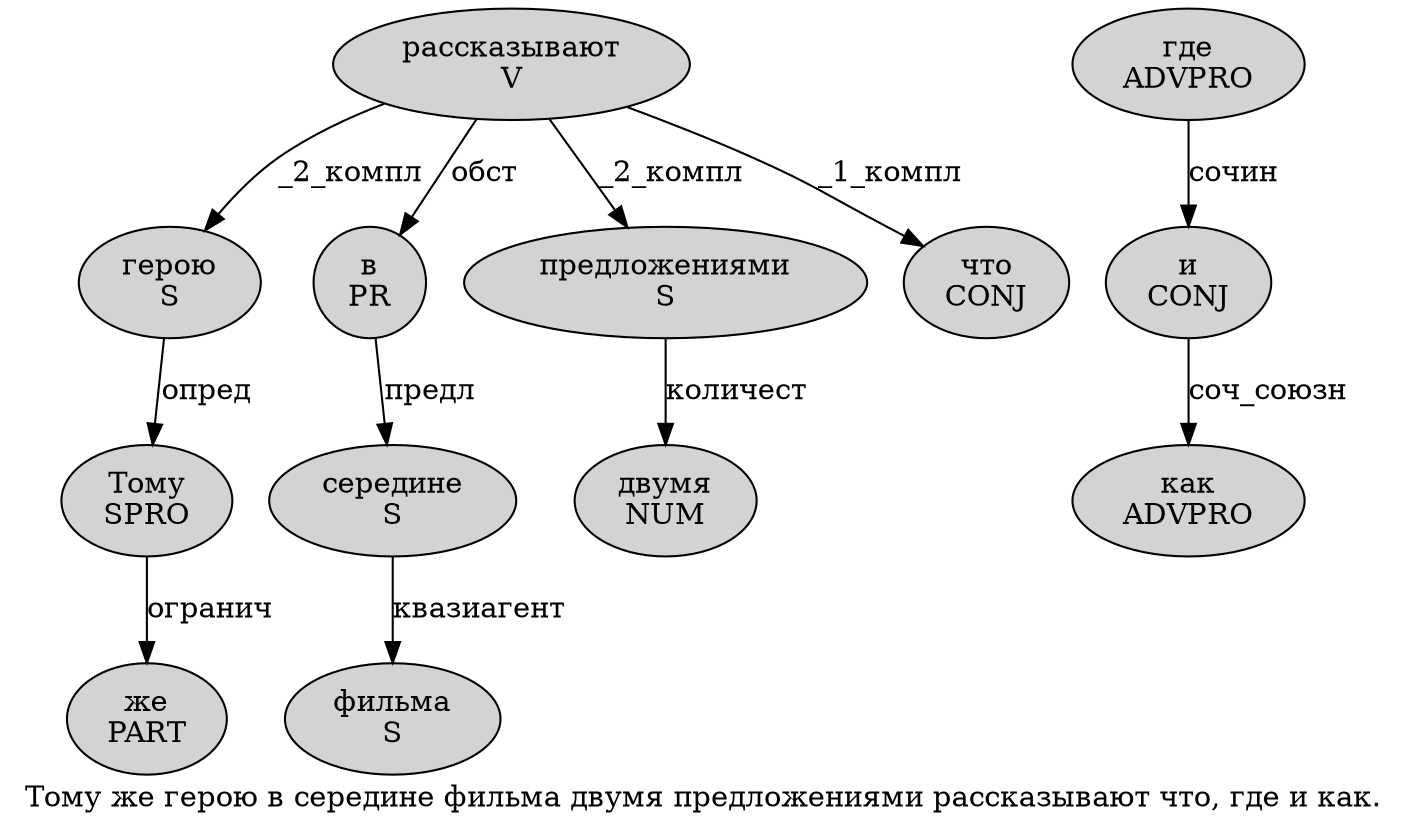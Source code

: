 digraph SENTENCE_4661 {
	graph [label="Тому же герою в середине фильма двумя предложениями рассказывают что, где и как."]
	node [style=filled]
		0 [label="Тому
SPRO" color="" fillcolor=lightgray penwidth=1 shape=ellipse]
		1 [label="же
PART" color="" fillcolor=lightgray penwidth=1 shape=ellipse]
		2 [label="герою
S" color="" fillcolor=lightgray penwidth=1 shape=ellipse]
		3 [label="в
PR" color="" fillcolor=lightgray penwidth=1 shape=ellipse]
		4 [label="середине
S" color="" fillcolor=lightgray penwidth=1 shape=ellipse]
		5 [label="фильма
S" color="" fillcolor=lightgray penwidth=1 shape=ellipse]
		6 [label="двумя
NUM" color="" fillcolor=lightgray penwidth=1 shape=ellipse]
		7 [label="предложениями
S" color="" fillcolor=lightgray penwidth=1 shape=ellipse]
		8 [label="рассказывают
V" color="" fillcolor=lightgray penwidth=1 shape=ellipse]
		9 [label="что
CONJ" color="" fillcolor=lightgray penwidth=1 shape=ellipse]
		11 [label="где
ADVPRO" color="" fillcolor=lightgray penwidth=1 shape=ellipse]
		12 [label="и
CONJ" color="" fillcolor=lightgray penwidth=1 shape=ellipse]
		13 [label="как
ADVPRO" color="" fillcolor=lightgray penwidth=1 shape=ellipse]
			8 -> 2 [label="_2_компл"]
			8 -> 3 [label="обст"]
			8 -> 7 [label="_2_компл"]
			8 -> 9 [label="_1_компл"]
			3 -> 4 [label="предл"]
			11 -> 12 [label="сочин"]
			7 -> 6 [label="количест"]
			12 -> 13 [label="соч_союзн"]
			4 -> 5 [label="квазиагент"]
			2 -> 0 [label="опред"]
			0 -> 1 [label="огранич"]
}